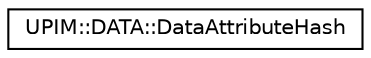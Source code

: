digraph "Graphical Class Hierarchy"
{
  edge [fontname="Helvetica",fontsize="10",labelfontname="Helvetica",labelfontsize="10"];
  node [fontname="Helvetica",fontsize="10",shape=record];
  rankdir="LR";
  Node0 [label="UPIM::DATA::DataAttributeHash",height=0.2,width=0.4,color="black", fillcolor="white", style="filled",URL="$structUPIM_1_1DATA_1_1DataAttributeHash.html"];
}
